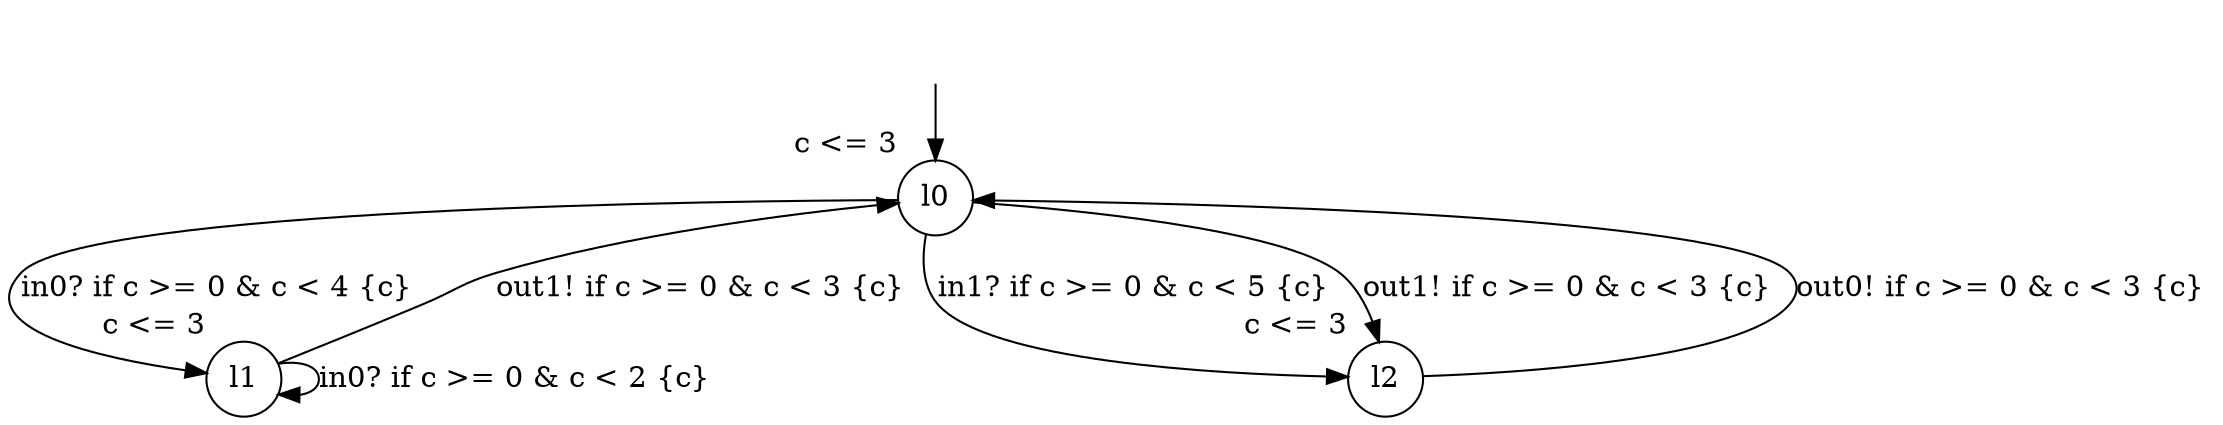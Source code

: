 digraph g {
__start0 [label="" shape="none"];
l0 [shape="circle" margin=0 label="l0", xlabel="c <= 3"];
l1 [shape="circle" margin=0 label="l1", xlabel="c <= 3"];
l2 [shape="circle" margin=0 label="l2", xlabel="c <= 3"];
l0 -> l1 [label="in0? if c >= 0 & c < 4 {c} "];
l0 -> l2 [label="in1? if c >= 0 & c < 5 {c} "];
l0 -> l2 [label="out1! if c >= 0 & c < 3 {c} "];
l1 -> l0 [label="out1! if c >= 0 & c < 3 {c} "];
l1 -> l1 [label="in0? if c >= 0 & c < 2 {c} "];
l2 -> l0 [label="out0! if c >= 0 & c < 3 {c} "];
__start0 -> l0;
}
